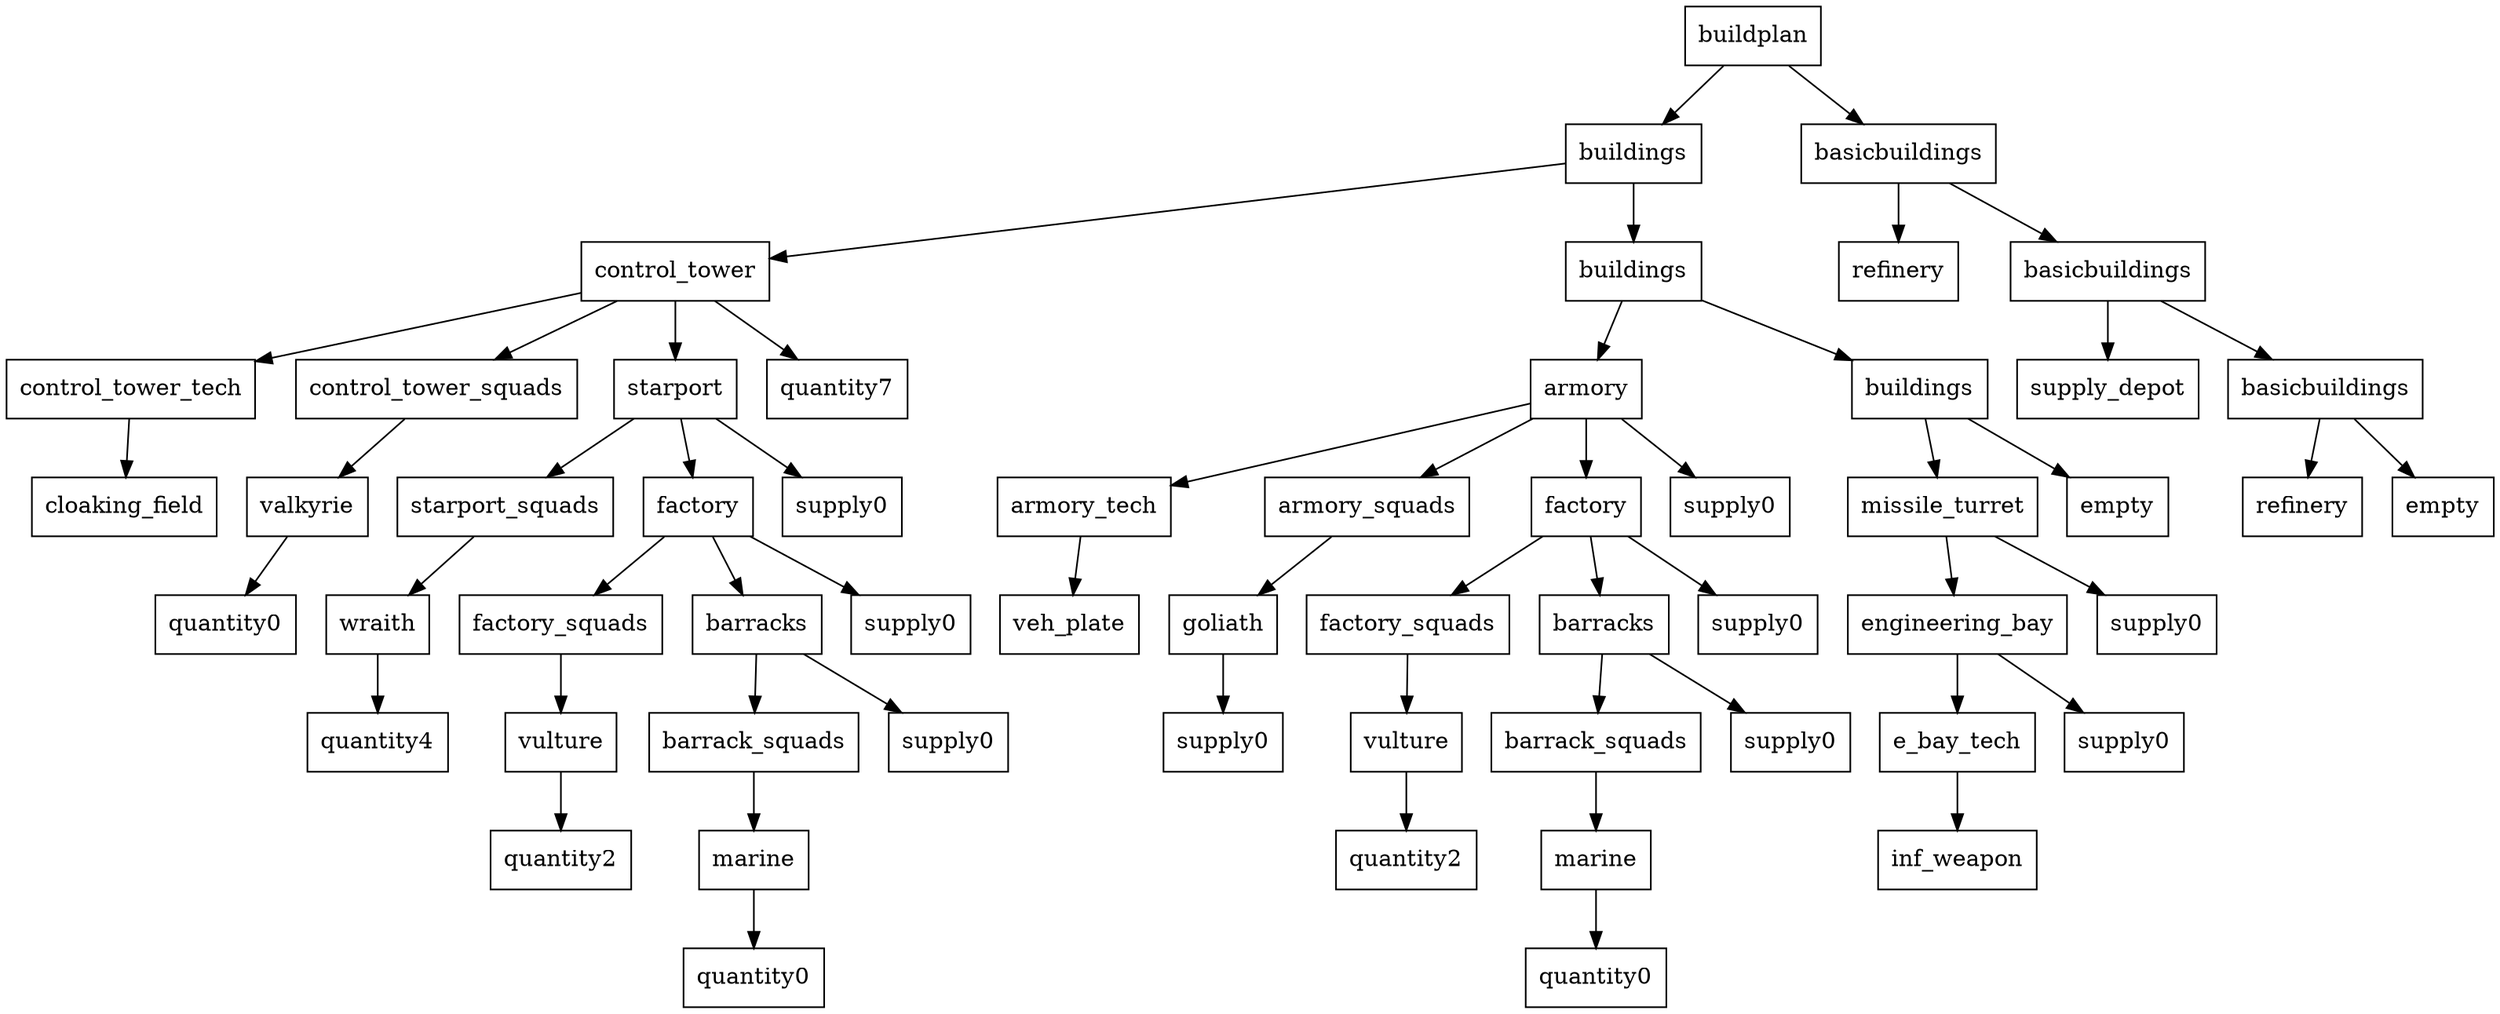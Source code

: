 digraph g {
graph [ordering=out];
node [shape=rectangle];
n[label = "buildplan"];
n0[label = "buildings"];
n00[label = "control_tower"];
n000[label = "control_tower_tech"];
n0000[label = "cloaking_field"];
n000 -> n0000;
n00 -> n000;
n001[label = "control_tower_squads"];
n0010[label = "valkyrie"];
n00100[label = "quantity0"];
n0010 -> n00100;
n001 -> n0010;
n00 -> n001;
n002[label = "starport"];
n0020[label = "starport_squads"];
n00200[label = "wraith"];
n002000[label = "quantity4"];
n00200 -> n002000;
n0020 -> n00200;
n002 -> n0020;
n0021[label = "factory"];
n00210[label = "factory_squads"];
n002100[label = "vulture"];
n0021000[label = "quantity2"];
n002100 -> n0021000;
n00210 -> n002100;
n0021 -> n00210;
n00211[label = "barracks"];
n002110[label = "barrack_squads"];
n0021100[label = "marine"];
n00211000[label = "quantity0"];
n0021100 -> n00211000;
n002110 -> n0021100;
n00211 -> n002110;
n002111[label = "supply0"];
n00211 -> n002111;
n0021 -> n00211;
n00212[label = "supply0"];
n0021 -> n00212;
n002 -> n0021;
n0022[label = "supply0"];
n002 -> n0022;
n00 -> n002;
n003[label = "quantity7"];
n00 -> n003;
n0 -> n00;
n01[label = "buildings"];
n010[label = "armory"];
n0100[label = "armory_tech"];
n01000[label = "veh_plate"];
n0100 -> n01000;
n010 -> n0100;
n0101[label = "armory_squads"];
n01010[label = "goliath"];
n010100[label = "supply0"];
n01010 -> n010100;
n0101 -> n01010;
n010 -> n0101;
n0102[label = "factory"];
n01020[label = "factory_squads"];
n010200[label = "vulture"];
n0102000[label = "quantity2"];
n010200 -> n0102000;
n01020 -> n010200;
n0102 -> n01020;
n01021[label = "barracks"];
n010210[label = "barrack_squads"];
n0102100[label = "marine"];
n01021000[label = "quantity0"];
n0102100 -> n01021000;
n010210 -> n0102100;
n01021 -> n010210;
n010211[label = "supply0"];
n01021 -> n010211;
n0102 -> n01021;
n01022[label = "supply0"];
n0102 -> n01022;
n010 -> n0102;
n0103[label = "supply0"];
n010 -> n0103;
n01 -> n010;
n011[label = "buildings"];
n0110[label = "missile_turret"];
n01100[label = "engineering_bay"];
n011000[label = "e_bay_tech"];
n0110000[label = "inf_weapon"];
n011000 -> n0110000;
n01100 -> n011000;
n011001[label = "supply0"];
n01100 -> n011001;
n0110 -> n01100;
n01101[label = "supply0"];
n0110 -> n01101;
n011 -> n0110;
n0111[label = "empty"];
n011 -> n0111;
n01 -> n011;
n0 -> n01;
n -> n0;
n1[label = "basicbuildings"];
n10[label = "refinery"];
n1 -> n10;
n11[label = "basicbuildings"];
n110[label = "supply_depot"];
n11 -> n110;
n111[label = "basicbuildings"];
n1110[label = "refinery"];
n111 -> n1110;
n1111[label = "empty"];
n111 -> n1111;
n11 -> n111;
n1 -> n11;
n -> n1;
}

